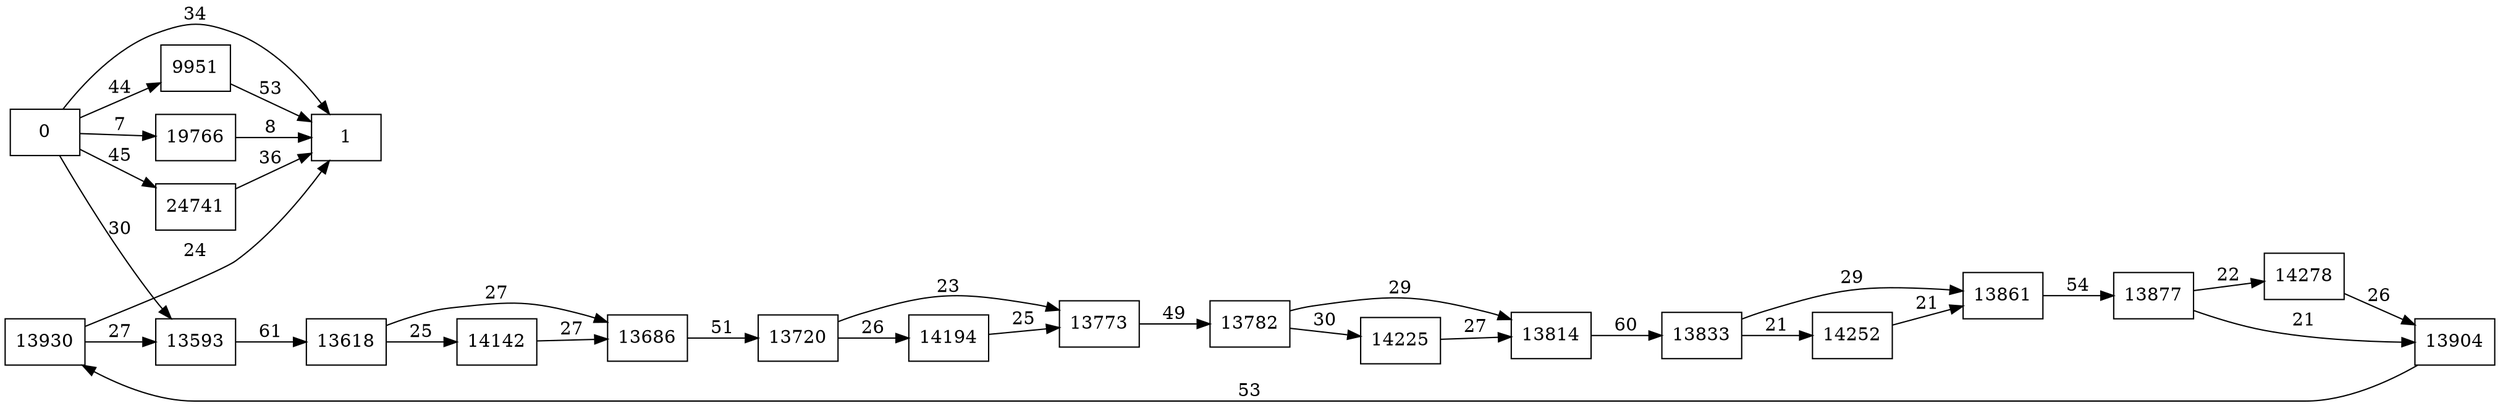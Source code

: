 digraph {
	graph [rankdir=LR]
	node [shape=rectangle]
	9951 -> 1 [label=53]
	13593 -> 13618 [label=61]
	13618 -> 13686 [label=27]
	13618 -> 14142 [label=25]
	13686 -> 13720 [label=51]
	13720 -> 13773 [label=23]
	13720 -> 14194 [label=26]
	13773 -> 13782 [label=49]
	13782 -> 13814 [label=29]
	13782 -> 14225 [label=30]
	13814 -> 13833 [label=60]
	13833 -> 13861 [label=29]
	13833 -> 14252 [label=21]
	13861 -> 13877 [label=54]
	13877 -> 13904 [label=21]
	13877 -> 14278 [label=22]
	13904 -> 13930 [label=53]
	13930 -> 13593 [label=27]
	13930 -> 1 [label=24]
	14142 -> 13686 [label=27]
	14194 -> 13773 [label=25]
	14225 -> 13814 [label=27]
	14252 -> 13861 [label=21]
	14278 -> 13904 [label=26]
	19766 -> 1 [label=8]
	24741 -> 1 [label=36]
	0 -> 1 [label=34]
	0 -> 9951 [label=44]
	0 -> 13593 [label=30]
	0 -> 19766 [label=7]
	0 -> 24741 [label=45]
}
